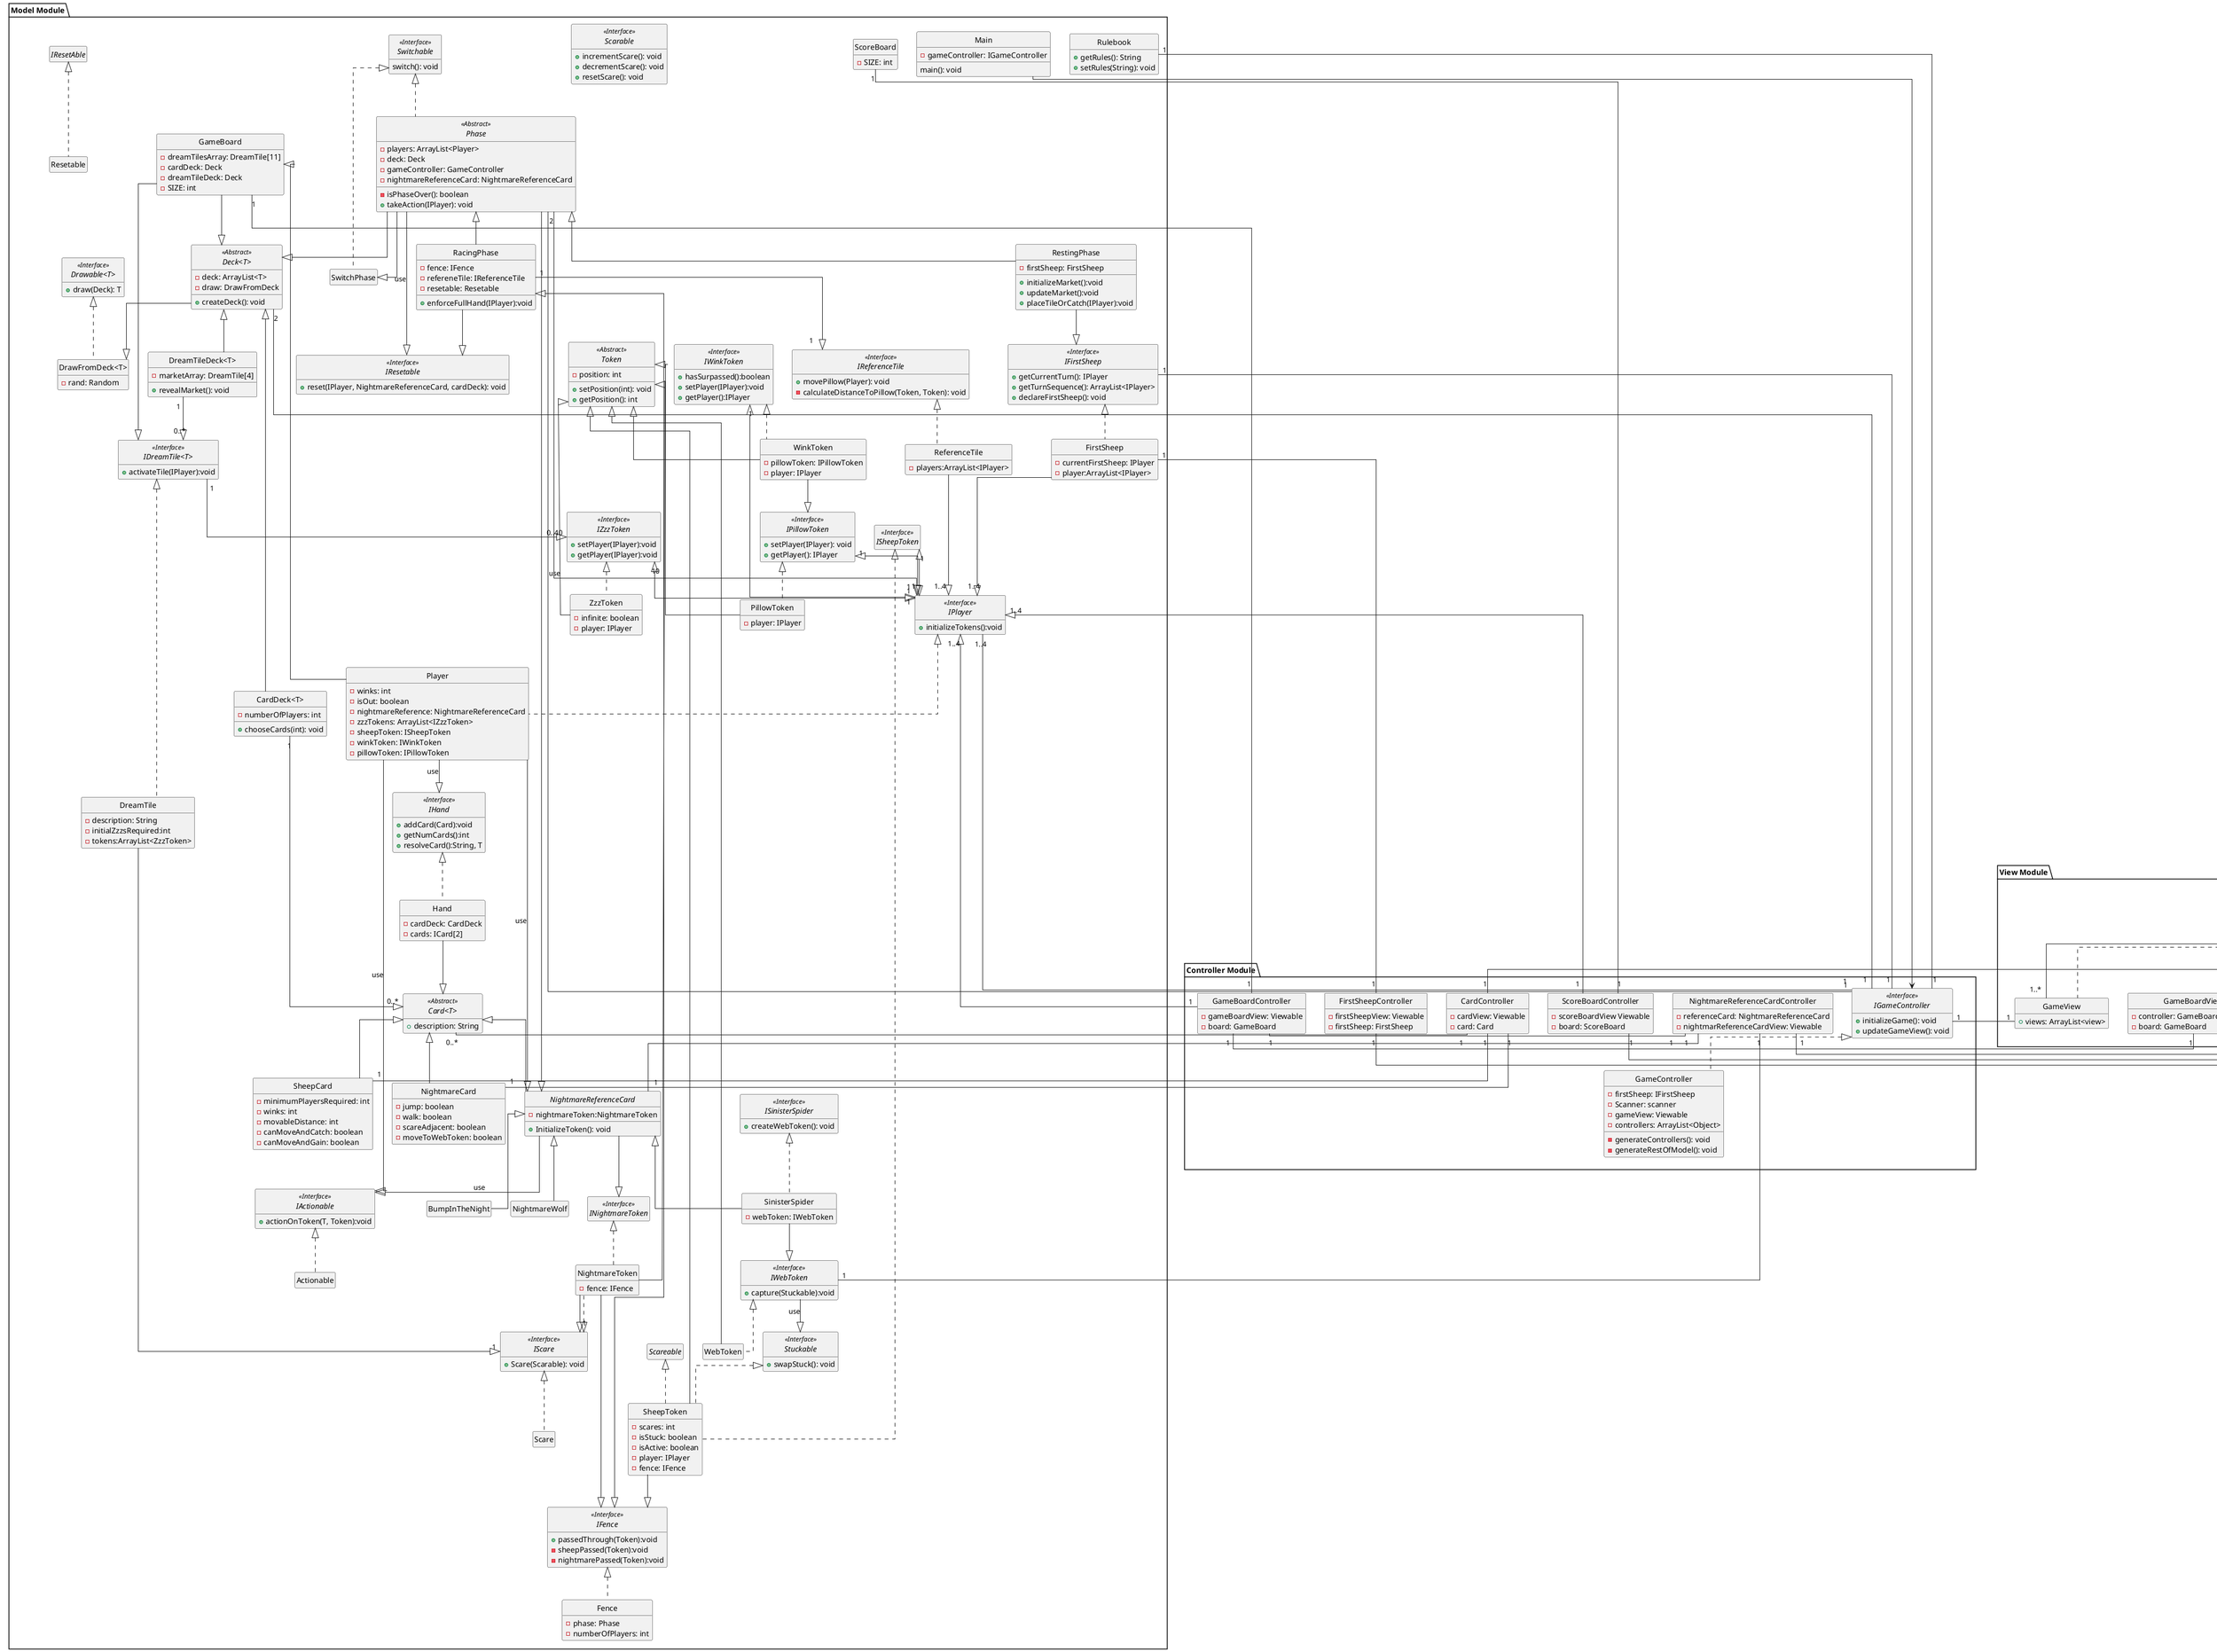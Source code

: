 @startuml
'Configuration'

skinparam style strictuml
skinparam genericDisplay old
skinparam linetype polyline
skinparam linetype ortho
hide empty members


'Controller package'
package "Controller Module"  {
class GameBoardController {
  -gameBoardView: Viewable
  -board: GameBoard
}

class ScoreBoardController {
    -scoreBoardView Viewable
    -board: ScoreBoard
}

class CardController {
    -cardView: Viewable
    -card: Card
}


class NightmareReferenceCardController {
    -referenceCard: NightmareReferenceCard
    -nightmarReferenceCardView: Viewable
}

class GameController{
    - firstSheep: IFirstSheep
    - Scanner: scanner
    - gameView: Viewable
    - controllers: ArrayList<Object>

    - generateControllers(): void
    - generateRestOfModel(): void
}
'TODO: Figure out where to initialize those 4 classes (probably not in the IGameController as we can't pass Model objects through the Controllers)'
'IChoose<T> maybe useful'
'IPlayer, Phase, Deck, Rulebook'
'IPlayer is created by First Sheep Controller. Phase knows IFirstSheep (and is created by IFirstSheep), and Phase knows NightmareReferenceCard'

class FirstSheepController {
    -firstSheepView: Viewable
    -firstSheep: FirstSheep
}
interface IGameController<<Interface>>{
    + initializeGame(): void
    + updateGameView(): void
}
class GameController implements IGameController

}


'View package'
package "View Module"  {
class GameBoardView {
    -controller: GameBoardController
    -board: GameBoard
}

interface Viewable<<Interface>> {
    + display(): void
    + requestUpdate(): void
    + input(): void
}
class NightmareReferenceCardView {
    -controller: NightmareReferenceCardController
}

class CardView {
    - Controller: CardController
}
class ScoreBoardView {
    -controller: ScoreBoardController
}
class FirstSheepView {
    -controller: FirstSheepController
}

class GameView{
    + views: ArrayList<view>
}

class NightmareReferenceCardView implements Viewable
class GameView implements Viewable
class CardView implements Viewable
class GameBoardView implements Viewable
class ScoreBoardView implements Viewable
class NightmareReferenceCardView implements Viewable
class FirstSheepView implements Viewable
}






package "Model Module"{
GameBoard "1"-"1" GameBoardController

class GameBoard {
  -dreamTilesArray: DreamTile[11]
  -cardDeck: Deck
  -dreamTileDeck: Deck
  -SIZE: int
}


class ScoreBoard {
  -SIZE: int
}



'TODO: Change this'
abstract class Deck<T><<Abstract>> {
  - deck: ArrayList<T>
  - draw: DrawFromDeck
  + createDeck(): void
}

interface Drawable<T><<Interface>>{
    + draw(Deck): T
}

class DrawFromDeck<T> implements Drawable{
    - rand: Random
}

class CardDeck<T> {
  -numberOfPlayers: int
  +chooseCards(int): void
}

class DreamTileDeck<T> {
  +revealMarket(): void
  -marketArray: DreamTile[4]
}

class CardDeck extends Deck
class DreamTileDeck extends Deck

abstract class Card<T><<Abstract>>  {
  + description: String
}


class SheepCard {
  - minimumPlayersRequired: int
  - winks: int
  - movableDistance: int
  - canMoveAndCatch: boolean
  - canMoveAndGain: boolean
}

class NightmareCard {
  -jump: boolean
  -walk: boolean
  -scareAdjacent: boolean
  -moveToWebToken: boolean
}

class SheepCard extends Card
class NightmareCard extends Card
class NightmareReferenceCard extends Card


abstract class NightmareReferenceCard {
    -nightmareToken:NightmareToken
    + InitializeToken(): void
}


class NightmareWolf {

}
interface ISinisterSpider<<Interface>> {
    + createWebToken(): void
}
class SinisterSpider implements ISinisterSpider {
    - webToken: IWebToken
}

class BumpInTheNight {

}
class NightmareWolf extends NightmareReferenceCard
class SinisterSpider extends NightmareReferenceCard
class BumpInTheNight extends NightmareReferenceCard


interface IDreamTile<T><<Interface>> {
    +activateTile(IPlayer):void
}

class DreamTile implements IDreamTile{
    - description: String
    - initialZzzsRequired:int
    -tokens:ArrayList<ZzzToken>
}


abstract class Token<<Abstract>>  {
  - position: int
  + setPosition(int): void
  + getPosition(): int
}

interface IZzzToken<<Interface>> {
    +setPlayer(IPlayer):void
    +getPlayer(IPlayer):void
}

class ZzzToken implements IZzzToken {
  -infinite: boolean
  -player: IPlayer
}

interface ISheepToken <<Interface>> {
}

class SheepToken extends Token implements ISheepToken, Scareable, Stuckable {
    -scares: int
    -isStuck: boolean
    -isActive: boolean
    -player: IPlayer
    -fence: IFence
}

interface INightmareToken <<Interface>>{
}

class NightmareToken implements INightmareToken{
    -fence: IFence
}

interface IPillowToken <<Interface>> {
    + setPlayer(IPlayer): void
    + getPlayer(): IPlayer
}

class PillowToken implements IPillowToken{
    - player: IPlayer
}

interface IWinkToken <<Interface>> {
    +hasSurpassed():boolean
    +setPlayer(IPlayer):void
    +getPlayer():IPlayer
}

class WinkToken  implements IWinkToken{
    -pillowToken: IPillowToken
    -player: IPlayer
}

interface IWebToken <<Interface>> {
    +capture(Stuckable):void
}

class WebToken implements IWebToken{
}

class ZzzToken extends Token
class PillowToken extends Token
class NightmareToken extends Token
class WinkToken extends Token
class WebToken extends Token




interface Scarable <<Interface>> {
    +incrementScare(): void
    +decrementScare(): void
    +resetScare(): void
}

interface IScare <<Interface>>{
    +Scare(Scarable): void
}

class Scare implements IScare{
}

interface Stuckable <<Interface>>{
    +swapStuck(): void
}

class NightmareToken implements IScare

interface IPlayer<<Interface>> {
    +initializeTokens():void
}

class Player implements IPlayer {
    - winks: int
    - isOut: boolean
    - nightmareReference: NightmareReferenceCard
    - zzzTokens: ArrayList<IZzzToken>
    - sheepToken: ISheepToken
    - winkToken: IWinkToken
    - pillowToken: IPillowToken
}


interface IActionable <<Interface>> {
    +actionOnToken(T, Token):void
}
class Actionable  implements IActionable{

}



interface IHand<<Interface>> {
    +addCard(Card):void
    +getNumCards():int
    +resolveCard():String, T
}

class Hand implements IHand {
    -cardDeck: CardDeck
    -cards: ICard[2]
}



interface IFirstSheep<<Interface>> {
  + getCurrentTurn(): IPlayer
  + getTurnSequence(): ArrayList<IPlayer>
  + declareFirstSheep(): void
}


class FirstSheep implements IFirstSheep {
    -currentFirstSheep: IPlayer
    -player:ArrayList<IPlayer>
}



'TODO: Look into this'
abstract class Phase<<Abstract>> implements Switchable{
  - isPhaseOver(): boolean
  - players: ArrayList<Player>
  - deck: Deck
  - gameController: GameController
  - nightmareReferenceCard: NightmareReferenceCard
  + takeAction(IPlayer): void

}

interface Switchable<<Interface>> {
    switch(): void
}

class SwitchPhase implements Switchable{

}

class RacingPhase extends Phase{
    -fence: IFence
    -refereneTile: IReferenceTile
    -resetable: Resetable
    +enforceFullHand(IPlayer):void
}

class RestingPhase extends Phase {
    -firstSheep: FirstSheep
    +initializeMarket():void
    +updateMarket():void
    +placeTileOrCatch(IPlayer):void
}




interface IResetable<<Interface>> {
    +reset(IPlayer, NightmareReferenceCard, cardDeck): void
}

class Resetable implements IResetAble {

}


class Main{
    -gameController: IGameController
    main(): void
}





class Rulebook {
    + getRules(): String
    + setRules(String): void
}





interface IFence<<Interface>> {
    + passedThrough(Token):void
    - sheepPassed(Token):void
    - nightmarePassed(Token):void
}

class Fence implements IFence {
    -phase: Phase
    -numberOfPlayers: int
}


interface IReferenceTile<<Interface>> {
    + movePillow(Player): void
    - calculateDistanceToPillow(Token, Token): void
}

class ReferenceTile implements IReferenceTile {
    -players:ArrayList<IPlayer>
}



"View Module" -[hidden]- "Controller Module"
GameBoardView "1"-"1" GameBoardController

ScoreBoard "1"-"1" ScoreBoardController
ScoreBoardView "1"-"1" ScoreBoardController


CardView "1"-"1" CardController

'TODO: Look into this'
CardController "1"-"0..*" Card


SheepCard "1"-"1" CardController
NightmareCard "1"-"1" CardController

NightmareReferenceCard "1" - "1" NightmareReferenceCardController
NightmareReferenceCardView "1" - "1" NightmareReferenceCardController


NightmareReferenceCard --|> INightmareToken


Player --|> IActionable: use
NightmareReferenceCard --|> IActionable:use

Hand --|> Card


FirstSheep "1" - "1" FirstSheepController
FirstSheepView "1" - "1" FirstSheepController

RestingPhase --|> IFirstSheep
RacingPhase <|--|> IFence
RacingPhase "1"--|>"1" IReferenceTile
RacingPhase --|> IResetable

Main -> IGameController
GameView "1..*" --> "6..*" Viewable
GameView "1"-"1" IGameController
Rulebook "1" - "1" IGameController
Phase "2"-"1" IGameController
Phase --|> IPlayer: use

IPlayer "1..4"-"1" IGameController
IFirstSheep "1"-"1" IGameController
Deck "2"-"1" IGameController
NightmareReferenceCardController "1"-"1" GameBoardController
NightmareReferenceCardController "1"-"1" IWebToken
Player --|> NightmareReferenceCard: use
GameBoardController "1"--|>"1..4" IPlayer
ScoreBoardController "1"--|>"1..4" IPlayer
IWinkToken "1"<|--|>"1" IPlayer
FirstSheep --|>"1..4" IPlayer
ISheepToken "1"<|--|>"1" IPlayer
IPillowToken "1"<|--|>"1" IPlayer
IZzzToken "10" <|--|> "1"IPlayer
ReferenceTile --|>"1..4" IPlayer
NightmareToken --|> IFence
WinkToken --|> IPillowToken
IDreamTile "1"--|>"0..40" IZzzToken
DreamTileDeck "1"--|>"0..*" IDreamTile
Phase --|> IResetable:use


Phase --|> NightmareReferenceCard
SinisterSpider --|> IWebToken
Phase --|> Deck
GameBoard --|> Deck

CardDeck "1"--|>"0..*" Card


Player --|> GameBoard
GameBoard --|> IDreamTile
IWebToken --|> Stuckable:use
SheepToken --|> IFence

NightmareToken --|>"1" IScare
DreamTile --|>"1" IScare

Player --|> IHand: use

Deck --|> DrawFromDeck


'TODO: Switchable connection'
Phase --|> SwitchPhase



}



@enduml
